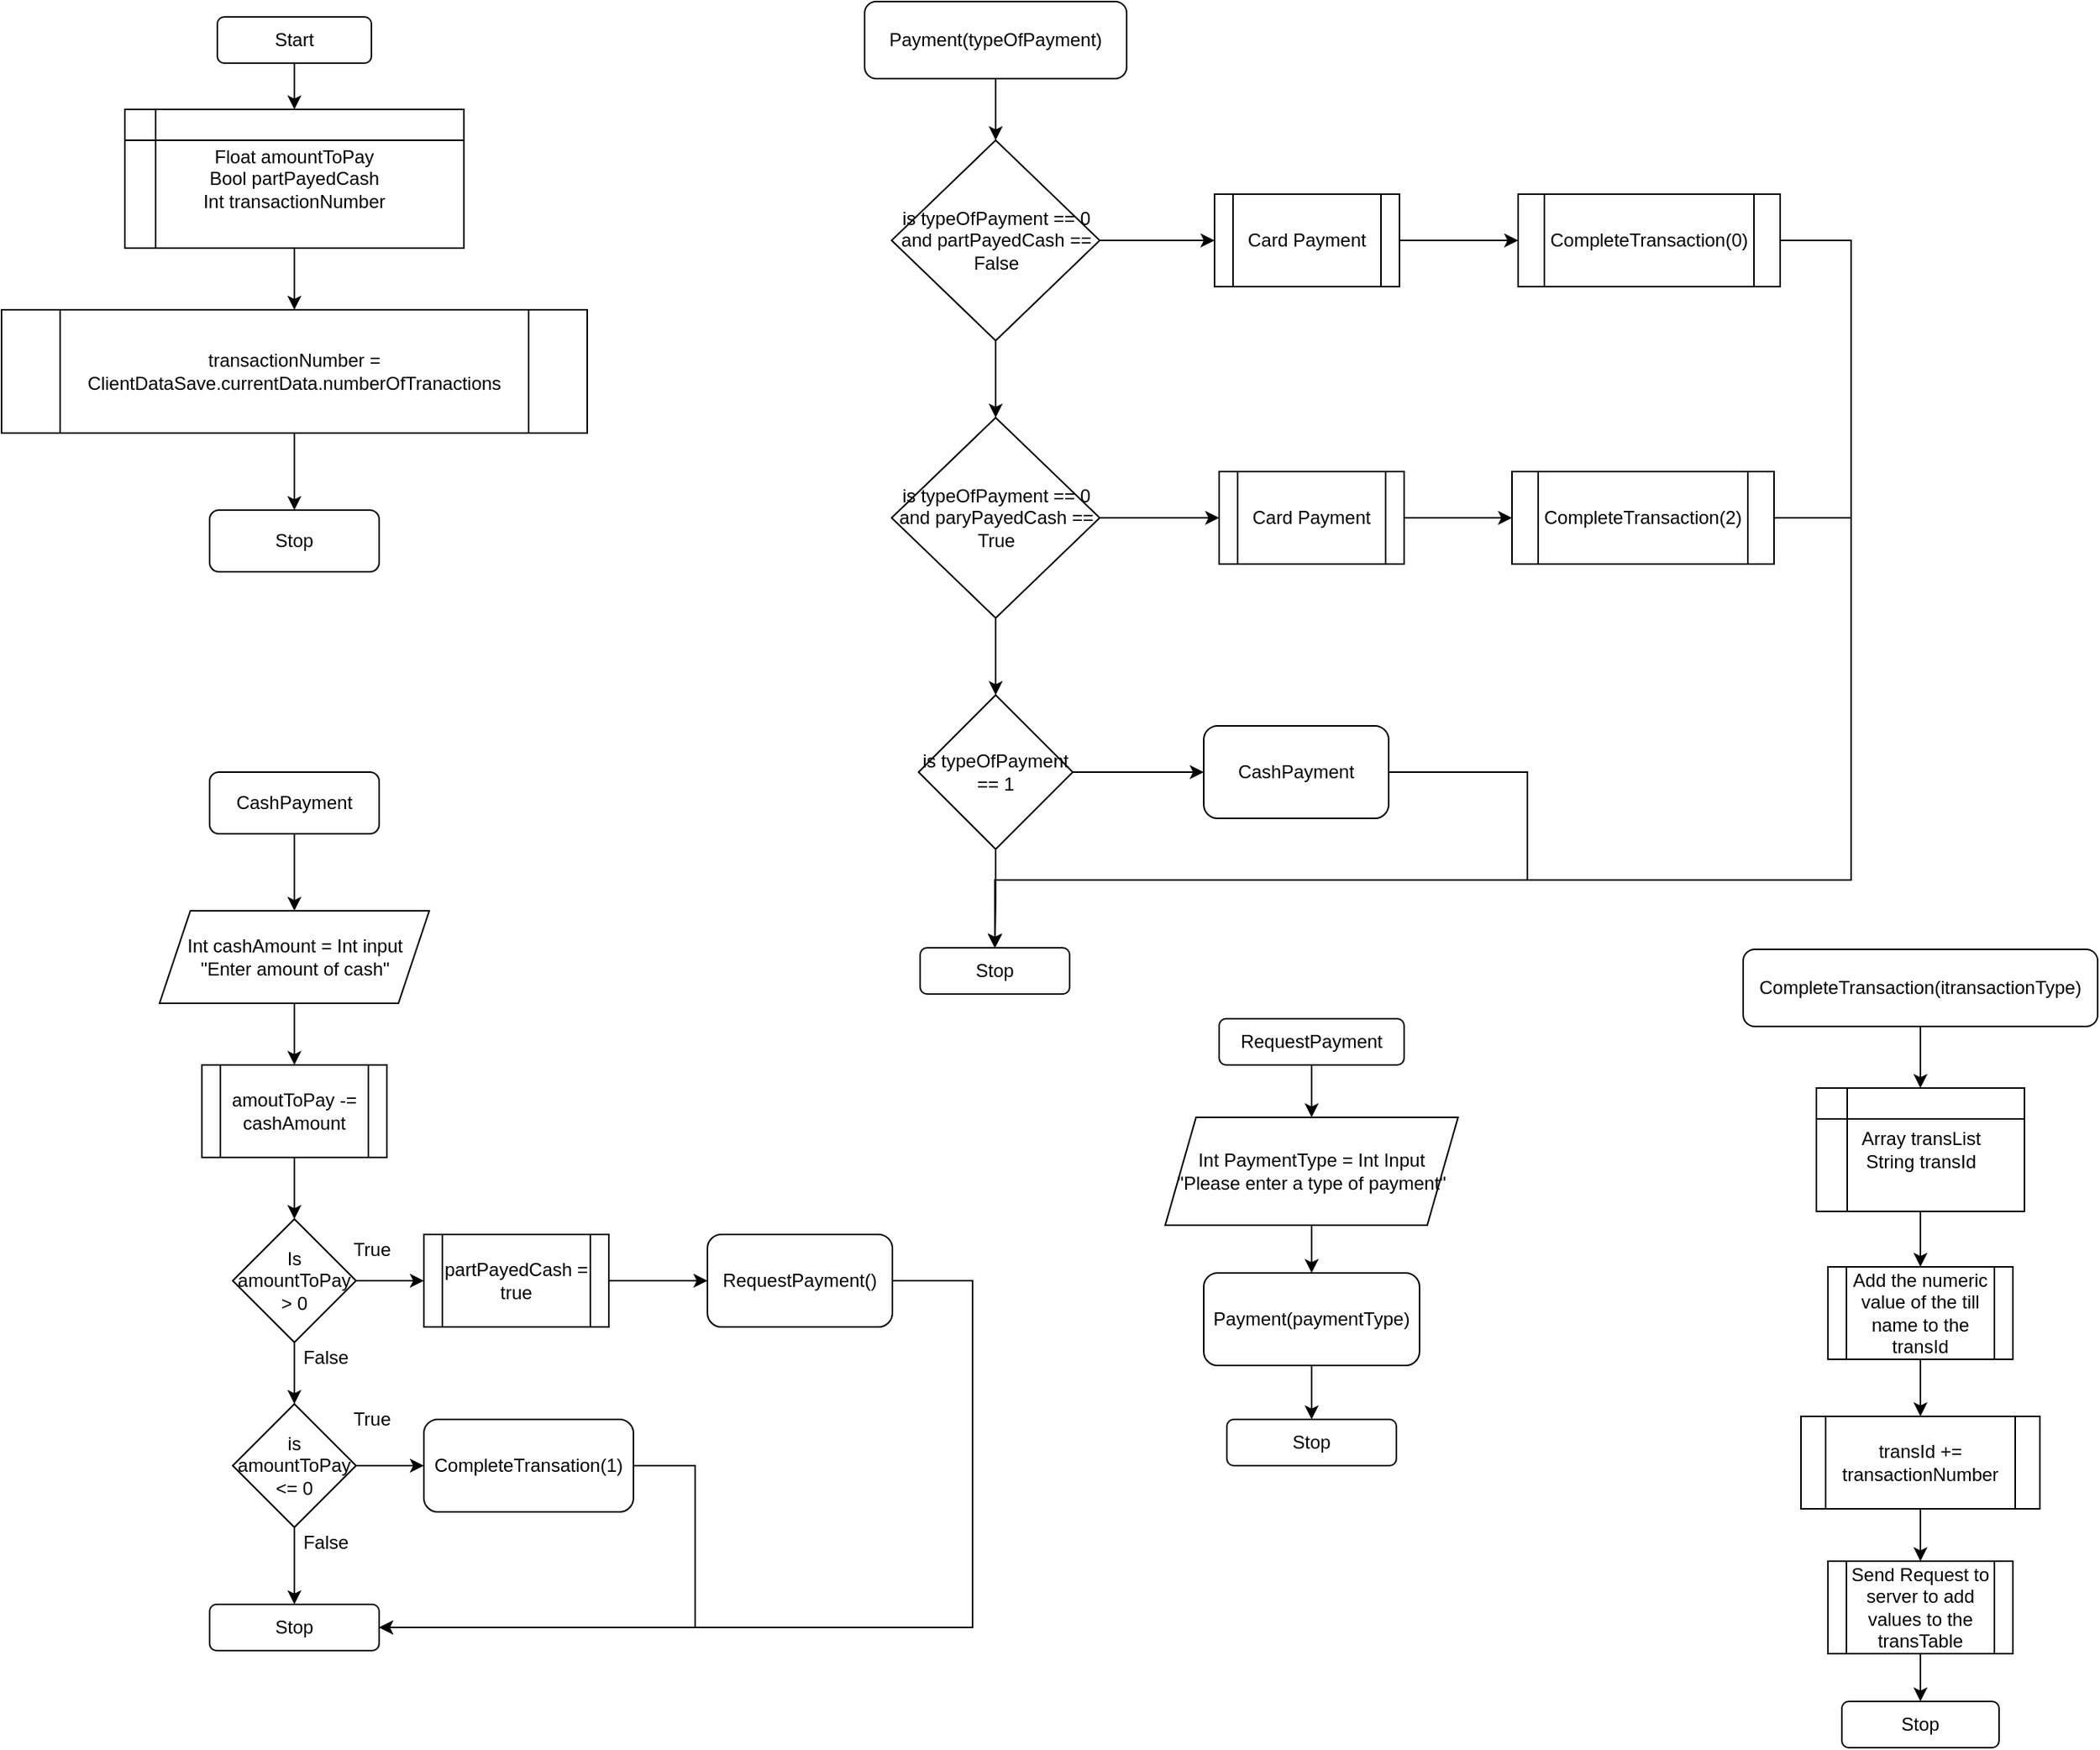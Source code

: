 <mxfile version="20.3.0" type="device"><diagram id="kWArmeRe0s_3p_KHgz4b" name="Page-1"><mxGraphModel dx="406" dy="664" grid="1" gridSize="10" guides="1" tooltips="1" connect="1" arrows="1" fold="1" page="1" pageScale="1" pageWidth="827" pageHeight="1169" math="0" shadow="0"><root><mxCell id="0"/><mxCell id="1" parent="0"/><mxCell id="oIpWL1rFHJPQTePZg6k3-5" style="edgeStyle=orthogonalEdgeStyle;rounded=0;orthogonalLoop=1;jettySize=auto;html=1;" parent="1" source="oIpWL1rFHJPQTePZg6k3-1" target="oIpWL1rFHJPQTePZg6k3-2" edge="1"><mxGeometry relative="1" as="geometry"/></mxCell><mxCell id="oIpWL1rFHJPQTePZg6k3-1" value="Start" style="rounded=1;whiteSpace=wrap;html=1;" parent="1" vertex="1"><mxGeometry x="160" y="40" width="100" height="30" as="geometry"/></mxCell><mxCell id="oIpWL1rFHJPQTePZg6k3-6" style="edgeStyle=orthogonalEdgeStyle;rounded=0;orthogonalLoop=1;jettySize=auto;html=1;entryX=0.5;entryY=0;entryDx=0;entryDy=0;" parent="1" source="oIpWL1rFHJPQTePZg6k3-2" target="oIpWL1rFHJPQTePZg6k3-3" edge="1"><mxGeometry relative="1" as="geometry"/></mxCell><mxCell id="oIpWL1rFHJPQTePZg6k3-2" value="Float amountToPay&lt;br&gt;Bool partPayedCash&lt;br&gt;Int transactionNumber" style="shape=internalStorage;whiteSpace=wrap;html=1;backgroundOutline=1;" parent="1" vertex="1"><mxGeometry x="100" y="100" width="220" height="90" as="geometry"/></mxCell><mxCell id="oIpWL1rFHJPQTePZg6k3-7" style="edgeStyle=orthogonalEdgeStyle;rounded=0;orthogonalLoop=1;jettySize=auto;html=1;entryX=0.5;entryY=0;entryDx=0;entryDy=0;" parent="1" source="oIpWL1rFHJPQTePZg6k3-3" target="oIpWL1rFHJPQTePZg6k3-4" edge="1"><mxGeometry relative="1" as="geometry"/></mxCell><mxCell id="oIpWL1rFHJPQTePZg6k3-3" value="transactionNumber = ClientDataSave.currentData.numberOfTranactions" style="shape=process;whiteSpace=wrap;html=1;backgroundOutline=1;" parent="1" vertex="1"><mxGeometry x="20" y="230" width="380" height="80" as="geometry"/></mxCell><mxCell id="oIpWL1rFHJPQTePZg6k3-4" value="Stop" style="rounded=1;whiteSpace=wrap;html=1;" parent="1" vertex="1"><mxGeometry x="155" y="360" width="110" height="40" as="geometry"/></mxCell><mxCell id="oIpWL1rFHJPQTePZg6k3-12" style="edgeStyle=orthogonalEdgeStyle;rounded=0;orthogonalLoop=1;jettySize=auto;html=1;" parent="1" source="oIpWL1rFHJPQTePZg6k3-8" target="oIpWL1rFHJPQTePZg6k3-9" edge="1"><mxGeometry relative="1" as="geometry"/></mxCell><mxCell id="oIpWL1rFHJPQTePZg6k3-8" value="Payment(typeOfPayment)" style="rounded=1;whiteSpace=wrap;html=1;" parent="1" vertex="1"><mxGeometry x="580" y="30" width="170" height="50" as="geometry"/></mxCell><mxCell id="oIpWL1rFHJPQTePZg6k3-13" style="edgeStyle=orthogonalEdgeStyle;rounded=0;orthogonalLoop=1;jettySize=auto;html=1;entryX=0.5;entryY=0;entryDx=0;entryDy=0;" parent="1" source="oIpWL1rFHJPQTePZg6k3-9" target="oIpWL1rFHJPQTePZg6k3-10" edge="1"><mxGeometry relative="1" as="geometry"/></mxCell><mxCell id="oIpWL1rFHJPQTePZg6k3-23" style="edgeStyle=orthogonalEdgeStyle;rounded=0;orthogonalLoop=1;jettySize=auto;html=1;entryX=0;entryY=0.5;entryDx=0;entryDy=0;" parent="1" source="oIpWL1rFHJPQTePZg6k3-9" target="oIpWL1rFHJPQTePZg6k3-15" edge="1"><mxGeometry relative="1" as="geometry"/></mxCell><mxCell id="oIpWL1rFHJPQTePZg6k3-9" value="is typeOfPayment == 0 and partPayedCash == False" style="rhombus;whiteSpace=wrap;html=1;" parent="1" vertex="1"><mxGeometry x="597.5" y="120" width="135" height="130" as="geometry"/></mxCell><mxCell id="oIpWL1rFHJPQTePZg6k3-14" style="edgeStyle=orthogonalEdgeStyle;rounded=0;orthogonalLoop=1;jettySize=auto;html=1;entryX=0.5;entryY=0;entryDx=0;entryDy=0;" parent="1" source="oIpWL1rFHJPQTePZg6k3-10" target="oIpWL1rFHJPQTePZg6k3-11" edge="1"><mxGeometry relative="1" as="geometry"/></mxCell><mxCell id="oIpWL1rFHJPQTePZg6k3-25" style="edgeStyle=orthogonalEdgeStyle;rounded=0;orthogonalLoop=1;jettySize=auto;html=1;entryX=0;entryY=0.5;entryDx=0;entryDy=0;" parent="1" source="oIpWL1rFHJPQTePZg6k3-10" target="oIpWL1rFHJPQTePZg6k3-17" edge="1"><mxGeometry relative="1" as="geometry"/></mxCell><mxCell id="oIpWL1rFHJPQTePZg6k3-10" value="is typeOfPayment == 0 and paryPayedCash == True" style="rhombus;whiteSpace=wrap;html=1;" parent="1" vertex="1"><mxGeometry x="597.5" y="300" width="135" height="130" as="geometry"/></mxCell><mxCell id="oIpWL1rFHJPQTePZg6k3-22" style="edgeStyle=orthogonalEdgeStyle;rounded=0;orthogonalLoop=1;jettySize=auto;html=1;entryX=0.5;entryY=0;entryDx=0;entryDy=0;" parent="1" source="oIpWL1rFHJPQTePZg6k3-11" target="oIpWL1rFHJPQTePZg6k3-21" edge="1"><mxGeometry relative="1" as="geometry"/></mxCell><mxCell id="oIpWL1rFHJPQTePZg6k3-27" style="edgeStyle=orthogonalEdgeStyle;rounded=0;orthogonalLoop=1;jettySize=auto;html=1;entryX=0;entryY=0.5;entryDx=0;entryDy=0;" parent="1" source="oIpWL1rFHJPQTePZg6k3-11" target="oIpWL1rFHJPQTePZg6k3-20" edge="1"><mxGeometry relative="1" as="geometry"/></mxCell><mxCell id="oIpWL1rFHJPQTePZg6k3-11" value="is typeOfPayment == 1" style="rhombus;whiteSpace=wrap;html=1;" parent="1" vertex="1"><mxGeometry x="615" y="480" width="100" height="100" as="geometry"/></mxCell><mxCell id="oIpWL1rFHJPQTePZg6k3-24" style="edgeStyle=orthogonalEdgeStyle;rounded=0;orthogonalLoop=1;jettySize=auto;html=1;entryX=0;entryY=0.5;entryDx=0;entryDy=0;" parent="1" source="oIpWL1rFHJPQTePZg6k3-15" target="oIpWL1rFHJPQTePZg6k3-16" edge="1"><mxGeometry relative="1" as="geometry"/></mxCell><mxCell id="oIpWL1rFHJPQTePZg6k3-15" value="Card Payment" style="shape=process;whiteSpace=wrap;html=1;backgroundOutline=1;" parent="1" vertex="1"><mxGeometry x="807" y="155" width="120" height="60" as="geometry"/></mxCell><mxCell id="oIpWL1rFHJPQTePZg6k3-29" style="edgeStyle=orthogonalEdgeStyle;rounded=0;orthogonalLoop=1;jettySize=auto;html=1;entryX=0.5;entryY=0;entryDx=0;entryDy=0;" parent="1" source="oIpWL1rFHJPQTePZg6k3-16" target="oIpWL1rFHJPQTePZg6k3-21" edge="1"><mxGeometry relative="1" as="geometry"><Array as="points"><mxPoint x="1220" y="185"/><mxPoint x="1220" y="600"/><mxPoint x="665" y="600"/></Array></mxGeometry></mxCell><mxCell id="oIpWL1rFHJPQTePZg6k3-16" value="CompleteTransaction(0)" style="shape=process;whiteSpace=wrap;html=1;backgroundOutline=1;" parent="1" vertex="1"><mxGeometry x="1004" y="155" width="170" height="60" as="geometry"/></mxCell><mxCell id="oIpWL1rFHJPQTePZg6k3-26" style="edgeStyle=orthogonalEdgeStyle;rounded=0;orthogonalLoop=1;jettySize=auto;html=1;entryX=0;entryY=0.5;entryDx=0;entryDy=0;" parent="1" source="oIpWL1rFHJPQTePZg6k3-17" target="oIpWL1rFHJPQTePZg6k3-18" edge="1"><mxGeometry relative="1" as="geometry"/></mxCell><mxCell id="oIpWL1rFHJPQTePZg6k3-17" value="Card Payment" style="shape=process;whiteSpace=wrap;html=1;backgroundOutline=1;" parent="1" vertex="1"><mxGeometry x="810" y="335" width="120" height="60" as="geometry"/></mxCell><mxCell id="oIpWL1rFHJPQTePZg6k3-30" style="edgeStyle=orthogonalEdgeStyle;rounded=0;orthogonalLoop=1;jettySize=auto;html=1;entryX=0.5;entryY=0;entryDx=0;entryDy=0;" parent="1" source="oIpWL1rFHJPQTePZg6k3-18" target="oIpWL1rFHJPQTePZg6k3-21" edge="1"><mxGeometry relative="1" as="geometry"><Array as="points"><mxPoint x="1220" y="365"/><mxPoint x="1220" y="600"/><mxPoint x="665" y="600"/></Array></mxGeometry></mxCell><mxCell id="oIpWL1rFHJPQTePZg6k3-18" value="CompleteTransaction(2)" style="shape=process;whiteSpace=wrap;html=1;backgroundOutline=1;" parent="1" vertex="1"><mxGeometry x="1000" y="335" width="170" height="60" as="geometry"/></mxCell><mxCell id="oIpWL1rFHJPQTePZg6k3-28" style="edgeStyle=orthogonalEdgeStyle;rounded=0;orthogonalLoop=1;jettySize=auto;html=1;entryX=0.5;entryY=0;entryDx=0;entryDy=0;" parent="1" source="oIpWL1rFHJPQTePZg6k3-20" target="oIpWL1rFHJPQTePZg6k3-21" edge="1"><mxGeometry relative="1" as="geometry"><Array as="points"><mxPoint x="1010" y="530"/><mxPoint x="1010" y="600"/><mxPoint x="665" y="600"/></Array></mxGeometry></mxCell><mxCell id="oIpWL1rFHJPQTePZg6k3-20" value="CashPayment" style="rounded=1;whiteSpace=wrap;html=1;" parent="1" vertex="1"><mxGeometry x="800" y="500" width="120" height="60" as="geometry"/></mxCell><mxCell id="oIpWL1rFHJPQTePZg6k3-21" value="Stop" style="rounded=1;whiteSpace=wrap;html=1;" parent="1" vertex="1"><mxGeometry x="616" y="644" width="97" height="30" as="geometry"/></mxCell><mxCell id="oIpWL1rFHJPQTePZg6k3-40" style="edgeStyle=orthogonalEdgeStyle;rounded=0;orthogonalLoop=1;jettySize=auto;html=1;" parent="1" source="oIpWL1rFHJPQTePZg6k3-31" target="oIpWL1rFHJPQTePZg6k3-32" edge="1"><mxGeometry relative="1" as="geometry"/></mxCell><mxCell id="oIpWL1rFHJPQTePZg6k3-31" value="CashPayment" style="rounded=1;whiteSpace=wrap;html=1;" parent="1" vertex="1"><mxGeometry x="155" y="530" width="110" height="40" as="geometry"/></mxCell><mxCell id="oIpWL1rFHJPQTePZg6k3-41" style="edgeStyle=orthogonalEdgeStyle;rounded=0;orthogonalLoop=1;jettySize=auto;html=1;entryX=0.5;entryY=0;entryDx=0;entryDy=0;" parent="1" source="oIpWL1rFHJPQTePZg6k3-32" target="oIpWL1rFHJPQTePZg6k3-34" edge="1"><mxGeometry relative="1" as="geometry"/></mxCell><mxCell id="oIpWL1rFHJPQTePZg6k3-32" value="Int cashAmount = Int input &quot;Enter amount of cash&quot;" style="shape=parallelogram;perimeter=parallelogramPerimeter;whiteSpace=wrap;html=1;fixedSize=1;" parent="1" vertex="1"><mxGeometry x="122.5" y="620" width="175" height="60" as="geometry"/></mxCell><mxCell id="oIpWL1rFHJPQTePZg6k3-43" style="edgeStyle=orthogonalEdgeStyle;rounded=0;orthogonalLoop=1;jettySize=auto;html=1;entryX=0.5;entryY=0;entryDx=0;entryDy=0;" parent="1" source="oIpWL1rFHJPQTePZg6k3-33" target="oIpWL1rFHJPQTePZg6k3-35" edge="1"><mxGeometry relative="1" as="geometry"/></mxCell><mxCell id="oIpWL1rFHJPQTePZg6k3-49" style="edgeStyle=orthogonalEdgeStyle;rounded=0;orthogonalLoop=1;jettySize=auto;html=1;entryX=0;entryY=0.5;entryDx=0;entryDy=0;" parent="1" source="oIpWL1rFHJPQTePZg6k3-33" target="oIpWL1rFHJPQTePZg6k3-37" edge="1"><mxGeometry relative="1" as="geometry"/></mxCell><mxCell id="oIpWL1rFHJPQTePZg6k3-33" value="Is amountToPay &amp;gt; 0" style="rhombus;whiteSpace=wrap;html=1;" parent="1" vertex="1"><mxGeometry x="170" y="820" width="80" height="80" as="geometry"/></mxCell><mxCell id="oIpWL1rFHJPQTePZg6k3-42" style="edgeStyle=orthogonalEdgeStyle;rounded=0;orthogonalLoop=1;jettySize=auto;html=1;entryX=0.5;entryY=0;entryDx=0;entryDy=0;" parent="1" source="oIpWL1rFHJPQTePZg6k3-34" target="oIpWL1rFHJPQTePZg6k3-33" edge="1"><mxGeometry relative="1" as="geometry"/></mxCell><mxCell id="oIpWL1rFHJPQTePZg6k3-34" value="amoutToPay -= cashAmount" style="shape=process;whiteSpace=wrap;html=1;backgroundOutline=1;" parent="1" vertex="1"><mxGeometry x="150" y="720" width="120" height="60" as="geometry"/></mxCell><mxCell id="oIpWL1rFHJPQTePZg6k3-45" style="edgeStyle=orthogonalEdgeStyle;rounded=0;orthogonalLoop=1;jettySize=auto;html=1;entryX=0.5;entryY=0;entryDx=0;entryDy=0;" parent="1" source="oIpWL1rFHJPQTePZg6k3-35" target="oIpWL1rFHJPQTePZg6k3-36" edge="1"><mxGeometry relative="1" as="geometry"/></mxCell><mxCell id="oIpWL1rFHJPQTePZg6k3-47" style="edgeStyle=orthogonalEdgeStyle;rounded=0;orthogonalLoop=1;jettySize=auto;html=1;entryX=0;entryY=0.5;entryDx=0;entryDy=0;" parent="1" source="oIpWL1rFHJPQTePZg6k3-35" target="oIpWL1rFHJPQTePZg6k3-39" edge="1"><mxGeometry relative="1" as="geometry"/></mxCell><mxCell id="oIpWL1rFHJPQTePZg6k3-35" value="is amountToPay &amp;lt;= 0" style="rhombus;whiteSpace=wrap;html=1;" parent="1" vertex="1"><mxGeometry x="170" y="940" width="80" height="80" as="geometry"/></mxCell><mxCell id="oIpWL1rFHJPQTePZg6k3-36" value="Stop" style="rounded=1;whiteSpace=wrap;html=1;" parent="1" vertex="1"><mxGeometry x="155" y="1070" width="110" height="30" as="geometry"/></mxCell><mxCell id="oIpWL1rFHJPQTePZg6k3-51" style="edgeStyle=orthogonalEdgeStyle;rounded=0;orthogonalLoop=1;jettySize=auto;html=1;entryX=0;entryY=0.5;entryDx=0;entryDy=0;" parent="1" source="oIpWL1rFHJPQTePZg6k3-37" target="oIpWL1rFHJPQTePZg6k3-38" edge="1"><mxGeometry relative="1" as="geometry"/></mxCell><mxCell id="oIpWL1rFHJPQTePZg6k3-37" value="partPayedCash = true" style="shape=process;whiteSpace=wrap;html=1;backgroundOutline=1;" parent="1" vertex="1"><mxGeometry x="294" y="830" width="120" height="60" as="geometry"/></mxCell><mxCell id="oIpWL1rFHJPQTePZg6k3-53" style="edgeStyle=orthogonalEdgeStyle;rounded=0;orthogonalLoop=1;jettySize=auto;html=1;entryX=1;entryY=0.5;entryDx=0;entryDy=0;" parent="1" source="oIpWL1rFHJPQTePZg6k3-38" target="oIpWL1rFHJPQTePZg6k3-36" edge="1"><mxGeometry relative="1" as="geometry"><Array as="points"><mxPoint x="650" y="860"/><mxPoint x="650" y="1085"/></Array></mxGeometry></mxCell><mxCell id="oIpWL1rFHJPQTePZg6k3-38" value="RequestPayment()" style="rounded=1;whiteSpace=wrap;html=1;" parent="1" vertex="1"><mxGeometry x="478" y="830" width="120" height="60" as="geometry"/></mxCell><mxCell id="oIpWL1rFHJPQTePZg6k3-52" style="edgeStyle=orthogonalEdgeStyle;rounded=0;orthogonalLoop=1;jettySize=auto;html=1;entryX=1;entryY=0.5;entryDx=0;entryDy=0;" parent="1" source="oIpWL1rFHJPQTePZg6k3-39" target="oIpWL1rFHJPQTePZg6k3-36" edge="1"><mxGeometry relative="1" as="geometry"><Array as="points"><mxPoint x="470" y="980"/><mxPoint x="470" y="1085"/></Array></mxGeometry></mxCell><mxCell id="oIpWL1rFHJPQTePZg6k3-39" value="CompleteTransation(1)" style="rounded=1;whiteSpace=wrap;html=1;" parent="1" vertex="1"><mxGeometry x="294" y="950" width="136" height="60" as="geometry"/></mxCell><mxCell id="oIpWL1rFHJPQTePZg6k3-44" value="False" style="text;html=1;align=center;verticalAlign=middle;resizable=0;points=[];autosize=1;strokeColor=none;fillColor=none;" parent="1" vertex="1"><mxGeometry x="205" y="895" width="50" height="30" as="geometry"/></mxCell><mxCell id="oIpWL1rFHJPQTePZg6k3-46" value="False" style="text;html=1;align=center;verticalAlign=middle;resizable=0;points=[];autosize=1;strokeColor=none;fillColor=none;" parent="1" vertex="1"><mxGeometry x="205" y="1015" width="50" height="30" as="geometry"/></mxCell><mxCell id="oIpWL1rFHJPQTePZg6k3-48" value="True" style="text;html=1;align=center;verticalAlign=middle;resizable=0;points=[];autosize=1;strokeColor=none;fillColor=none;" parent="1" vertex="1"><mxGeometry x="235" y="935" width="50" height="30" as="geometry"/></mxCell><mxCell id="oIpWL1rFHJPQTePZg6k3-50" value="True" style="text;html=1;align=center;verticalAlign=middle;resizable=0;points=[];autosize=1;strokeColor=none;fillColor=none;" parent="1" vertex="1"><mxGeometry x="235" y="825" width="50" height="30" as="geometry"/></mxCell><mxCell id="oIpWL1rFHJPQTePZg6k3-58" style="edgeStyle=orthogonalEdgeStyle;rounded=0;orthogonalLoop=1;jettySize=auto;html=1;entryX=0.5;entryY=0;entryDx=0;entryDy=0;" parent="1" source="oIpWL1rFHJPQTePZg6k3-54" target="oIpWL1rFHJPQTePZg6k3-55" edge="1"><mxGeometry relative="1" as="geometry"/></mxCell><mxCell id="oIpWL1rFHJPQTePZg6k3-54" value="RequestPayment" style="rounded=1;whiteSpace=wrap;html=1;" parent="1" vertex="1"><mxGeometry x="810" y="690" width="120" height="30" as="geometry"/></mxCell><mxCell id="oIpWL1rFHJPQTePZg6k3-59" style="edgeStyle=orthogonalEdgeStyle;rounded=0;orthogonalLoop=1;jettySize=auto;html=1;entryX=0.5;entryY=0;entryDx=0;entryDy=0;" parent="1" source="oIpWL1rFHJPQTePZg6k3-55" target="oIpWL1rFHJPQTePZg6k3-56" edge="1"><mxGeometry relative="1" as="geometry"/></mxCell><mxCell id="oIpWL1rFHJPQTePZg6k3-55" value="Int PaymentType = Int Input &quot;Please enter a type of payment&quot;" style="shape=parallelogram;perimeter=parallelogramPerimeter;whiteSpace=wrap;html=1;fixedSize=1;" parent="1" vertex="1"><mxGeometry x="775" y="754" width="190" height="70" as="geometry"/></mxCell><mxCell id="oIpWL1rFHJPQTePZg6k3-60" style="edgeStyle=orthogonalEdgeStyle;rounded=0;orthogonalLoop=1;jettySize=auto;html=1;entryX=0.5;entryY=0;entryDx=0;entryDy=0;" parent="1" source="oIpWL1rFHJPQTePZg6k3-56" target="oIpWL1rFHJPQTePZg6k3-57" edge="1"><mxGeometry relative="1" as="geometry"/></mxCell><mxCell id="oIpWL1rFHJPQTePZg6k3-56" value="Payment(paymentType)" style="rounded=1;whiteSpace=wrap;html=1;" parent="1" vertex="1"><mxGeometry x="800" y="855" width="140" height="60" as="geometry"/></mxCell><mxCell id="oIpWL1rFHJPQTePZg6k3-57" value="Stop" style="rounded=1;whiteSpace=wrap;html=1;" parent="1" vertex="1"><mxGeometry x="815" y="950" width="110" height="30" as="geometry"/></mxCell><mxCell id="1LAOoPHWJGf2_fZdBOZK-6" style="edgeStyle=orthogonalEdgeStyle;rounded=0;orthogonalLoop=1;jettySize=auto;html=1;entryX=0.5;entryY=0;entryDx=0;entryDy=0;" edge="1" parent="1" source="oIpWL1rFHJPQTePZg6k3-61" target="1LAOoPHWJGf2_fZdBOZK-1"><mxGeometry relative="1" as="geometry"/></mxCell><mxCell id="oIpWL1rFHJPQTePZg6k3-61" value="CompleteTransaction(itransactionType)" style="rounded=1;whiteSpace=wrap;html=1;" parent="1" vertex="1"><mxGeometry x="1150" y="645" width="230" height="50" as="geometry"/></mxCell><mxCell id="1LAOoPHWJGf2_fZdBOZK-7" style="edgeStyle=orthogonalEdgeStyle;rounded=0;orthogonalLoop=1;jettySize=auto;html=1;entryX=0.5;entryY=0;entryDx=0;entryDy=0;" edge="1" parent="1" source="1LAOoPHWJGf2_fZdBOZK-1" target="1LAOoPHWJGf2_fZdBOZK-2"><mxGeometry relative="1" as="geometry"/></mxCell><mxCell id="1LAOoPHWJGf2_fZdBOZK-1" value="Array transList&lt;br&gt;String transId" style="shape=internalStorage;whiteSpace=wrap;html=1;backgroundOutline=1;" vertex="1" parent="1"><mxGeometry x="1197.5" y="735" width="135" height="80" as="geometry"/></mxCell><mxCell id="1LAOoPHWJGf2_fZdBOZK-8" style="edgeStyle=orthogonalEdgeStyle;rounded=0;orthogonalLoop=1;jettySize=auto;html=1;entryX=0.5;entryY=0;entryDx=0;entryDy=0;" edge="1" parent="1" source="1LAOoPHWJGf2_fZdBOZK-2" target="1LAOoPHWJGf2_fZdBOZK-3"><mxGeometry relative="1" as="geometry"/></mxCell><mxCell id="1LAOoPHWJGf2_fZdBOZK-2" value="Add the numeric value of the till name to the transId" style="shape=process;whiteSpace=wrap;html=1;backgroundOutline=1;" vertex="1" parent="1"><mxGeometry x="1205" y="851" width="120" height="60" as="geometry"/></mxCell><mxCell id="1LAOoPHWJGf2_fZdBOZK-12" style="edgeStyle=orthogonalEdgeStyle;rounded=0;orthogonalLoop=1;jettySize=auto;html=1;entryX=0.5;entryY=0;entryDx=0;entryDy=0;" edge="1" parent="1" source="1LAOoPHWJGf2_fZdBOZK-3" target="1LAOoPHWJGf2_fZdBOZK-4"><mxGeometry relative="1" as="geometry"/></mxCell><mxCell id="1LAOoPHWJGf2_fZdBOZK-3" value="transId += transactionNumber" style="shape=process;whiteSpace=wrap;html=1;backgroundOutline=1;" vertex="1" parent="1"><mxGeometry x="1187.5" y="948" width="155" height="60" as="geometry"/></mxCell><mxCell id="1LAOoPHWJGf2_fZdBOZK-10" style="edgeStyle=orthogonalEdgeStyle;rounded=0;orthogonalLoop=1;jettySize=auto;html=1;" edge="1" parent="1" source="1LAOoPHWJGf2_fZdBOZK-4" target="1LAOoPHWJGf2_fZdBOZK-5"><mxGeometry relative="1" as="geometry"/></mxCell><mxCell id="1LAOoPHWJGf2_fZdBOZK-4" value="Send Request to server to add values to the transTable" style="shape=process;whiteSpace=wrap;html=1;backgroundOutline=1;" vertex="1" parent="1"><mxGeometry x="1205" y="1042" width="120" height="60" as="geometry"/></mxCell><mxCell id="1LAOoPHWJGf2_fZdBOZK-5" value="Stop" style="rounded=1;whiteSpace=wrap;html=1;" vertex="1" parent="1"><mxGeometry x="1214" y="1133" width="102" height="30" as="geometry"/></mxCell></root></mxGraphModel></diagram></mxfile>